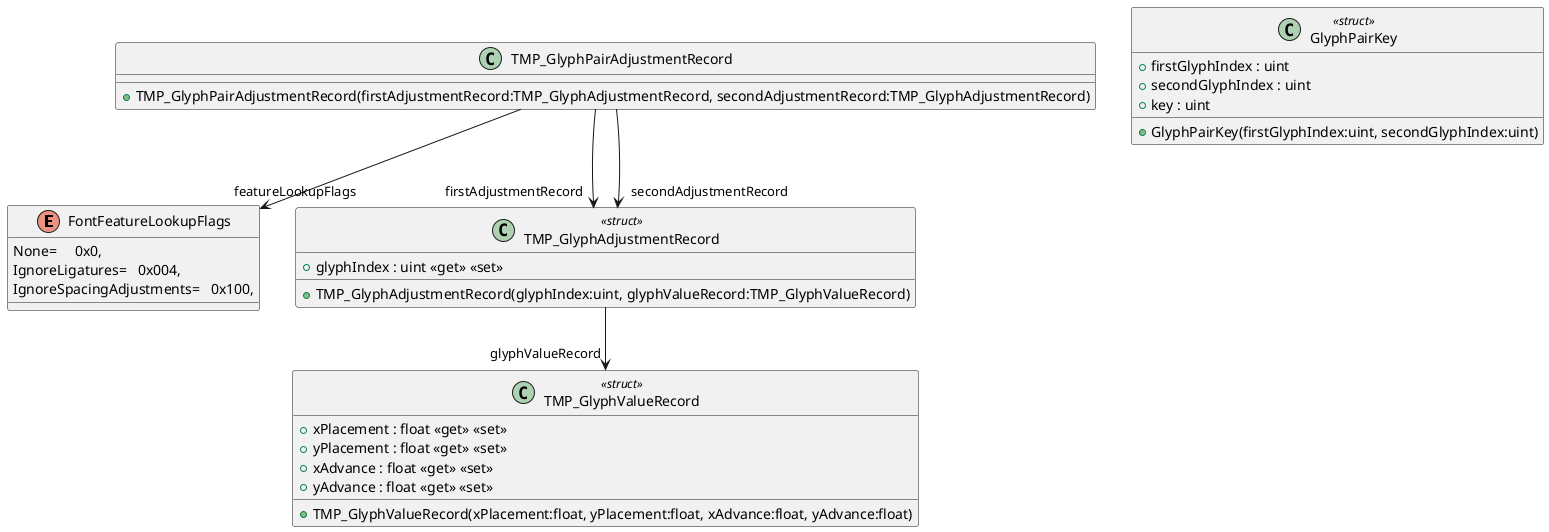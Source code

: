 @startuml
enum FontFeatureLookupFlags {
    None=     0x0,
    IgnoreLigatures=   0x004,
    IgnoreSpacingAdjustments=   0x100,
}
class TMP_GlyphValueRecord <<struct>> {
    + xPlacement : float <<get>> <<set>>
    + yPlacement : float <<get>> <<set>>
    + xAdvance : float <<get>> <<set>>
    + yAdvance : float <<get>> <<set>>
    + TMP_GlyphValueRecord(xPlacement:float, yPlacement:float, xAdvance:float, yAdvance:float)
}
class TMP_GlyphAdjustmentRecord <<struct>> {
    + glyphIndex : uint <<get>> <<set>>
    + TMP_GlyphAdjustmentRecord(glyphIndex:uint, glyphValueRecord:TMP_GlyphValueRecord)
}
class TMP_GlyphPairAdjustmentRecord {
    + TMP_GlyphPairAdjustmentRecord(firstAdjustmentRecord:TMP_GlyphAdjustmentRecord, secondAdjustmentRecord:TMP_GlyphAdjustmentRecord)
}
class GlyphPairKey <<struct>> {
    + firstGlyphIndex : uint
    + secondGlyphIndex : uint
    + key : uint
    + GlyphPairKey(firstGlyphIndex:uint, secondGlyphIndex:uint)
}
TMP_GlyphAdjustmentRecord --> "glyphValueRecord" TMP_GlyphValueRecord
TMP_GlyphPairAdjustmentRecord --> "firstAdjustmentRecord" TMP_GlyphAdjustmentRecord
TMP_GlyphPairAdjustmentRecord --> "secondAdjustmentRecord" TMP_GlyphAdjustmentRecord
TMP_GlyphPairAdjustmentRecord --> "featureLookupFlags" FontFeatureLookupFlags
@enduml
